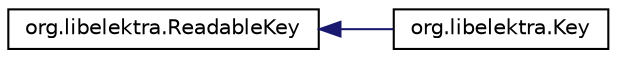 digraph "Graphical Class Hierarchy"
{
 // LATEX_PDF_SIZE
  edge [fontname="Helvetica",fontsize="10",labelfontname="Helvetica",labelfontsize="10"];
  node [fontname="Helvetica",fontsize="10",shape=record];
  rankdir="LR";
  Node0 [label="org.libelektra.ReadableKey",height=0.2,width=0.4,color="black", fillcolor="white", style="filled",URL="$classorg_1_1libelektra_1_1ReadableKey.html",tooltip="Read only key representing a native Elektra key providing read access to its name and value."];
  Node0 -> Node1 [dir="back",color="midnightblue",fontsize="10",style="solid",fontname="Helvetica"];
  Node1 [label="org.libelektra.Key",height=0.2,width=0.4,color="black", fillcolor="white", style="filled",URL="$classorg_1_1libelektra_1_1Key.html",tooltip="Key represents a native Elektra key providing access to its name, value and meta information."];
}
